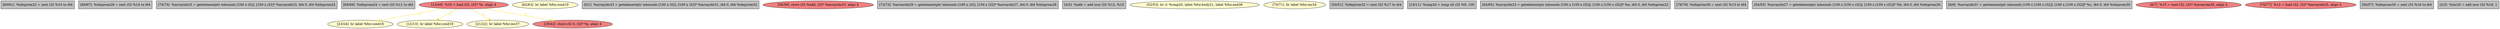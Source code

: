 
digraph G {


node825 [fillcolor=grey,label="[60/61]  %idxprom22 = sext i32 %10 to i64",shape=rectangle,style=filled ]
node827 [fillcolor=grey,label="[66/67]  %idxprom28 = sext i32 %14 to i64",shape=rectangle,style=filled ]
node824 [fillcolor=grey,label="[74/75]  %arrayidx25 = getelementptr inbounds [100 x i32], [100 x i32]* %arrayidx23, i64 0, i64 %idxprom24",shape=rectangle,style=filled ]
node822 [fillcolor=grey,label="[68/69]  %idxprom24 = sext i32 %11 to i64",shape=rectangle,style=filled ]
node821 [fillcolor=lemonchiffon,label="[23/24]  br label %for.cond16",shape=ellipse,style=filled ]
node820 [fillcolor=lemonchiffon,label="[62/63]  br label %for.cond19",shape=ellipse,style=filled ]
node819 [fillcolor=grey,label="[0/1]  %arrayidx33 = getelementptr inbounds [100 x i32], [100 x i32]* %arrayidx31, i64 0, i64 %idxprom32",shape=rectangle,style=filled ]
node807 [fillcolor=lemonchiffon,label="[12/13]  br label %for.cond19",shape=ellipse,style=filled ]
node806 [fillcolor=lightcoral,label="[14/49]  %16 = load i32, i32* %i, align 4",shape=ellipse,style=filled ]
node805 [fillcolor=lightcoral,label="[58/59]  store i32 %add, i32* %arrayidx33, align 4",shape=ellipse,style=filled ]
node823 [fillcolor=grey,label="[72/73]  %arrayidx29 = getelementptr inbounds [100 x i32], [100 x i32]* %arrayidx27, i64 0, i64 %idxprom28",shape=rectangle,style=filled ]
node804 [fillcolor=lemonchiffon,label="[21/22]  br label %for.inc37",shape=ellipse,style=filled ]
node818 [fillcolor=grey,label="[4/5]  %add = add nsw i32 %12, %15",shape=rectangle,style=filled ]
node809 [fillcolor=lemonchiffon,label="[52/53]  br i1 %cmp20, label %for.body21, label %for.end36",shape=ellipse,style=filled ]
node803 [fillcolor=lemonchiffon,label="[70/71]  br label %for.inc34",shape=ellipse,style=filled ]
node808 [fillcolor=grey,label="[50/51]  %idxprom32 = sext i32 %17 to i64",shape=rectangle,style=filled ]
node815 [fillcolor=grey,label="[10/11]  %cmp20 = icmp slt i32 %9, 100",shape=rectangle,style=filled ]
node810 [fillcolor=grey,label="[64/65]  %arrayidx23 = getelementptr inbounds [100 x [100 x i32]], [100 x [100 x i32]]* %a, i64 0, i64 %idxprom22",shape=rectangle,style=filled ]
node811 [fillcolor=lightcoral,label="[29/42]  store i32 0, i32* %j, align 4",shape=ellipse,style=filled ]
node812 [fillcolor=grey,label="[78/79]  %idxprom26 = sext i32 %13 to i64",shape=rectangle,style=filled ]
node826 [fillcolor=grey,label="[54/55]  %arrayidx27 = getelementptr inbounds [100 x [100 x i32]], [100 x [100 x i32]]* %b, i64 0, i64 %idxprom26",shape=rectangle,style=filled ]
node816 [fillcolor=grey,label="[8/9]  %arrayidx31 = getelementptr inbounds [100 x [100 x i32]], [100 x [100 x i32]]* %c, i64 0, i64 %idxprom30",shape=rectangle,style=filled ]
node813 [fillcolor=lightcoral,label="[6/7]  %15 = load i32, i32* %arrayidx29, align 4",shape=ellipse,style=filled ]
node814 [fillcolor=lightcoral,label="[76/77]  %12 = load i32, i32* %arrayidx25, align 4",shape=ellipse,style=filled ]
node802 [fillcolor=grey,label="[56/57]  %idxprom30 = sext i32 %16 to i64",shape=rectangle,style=filled ]
node817 [fillcolor=grey,label="[2/3]  %inc35 = add nsw i32 %18, 1",shape=rectangle,style=filled ]

node806->node807 [style=solid,color=gold,label="C",penwidth=1.0,fontcolor=gold ]
node806->node804 [style=solid,color=gold,label="C",penwidth=1.0,fontcolor=gold ]
node806->node811 [style=solid,color=gold,label="C",penwidth=1.0,fontcolor=gold ]
node806->node821 [style=solid,color=gold,label="C",penwidth=1.0,fontcolor=gold ]


}
